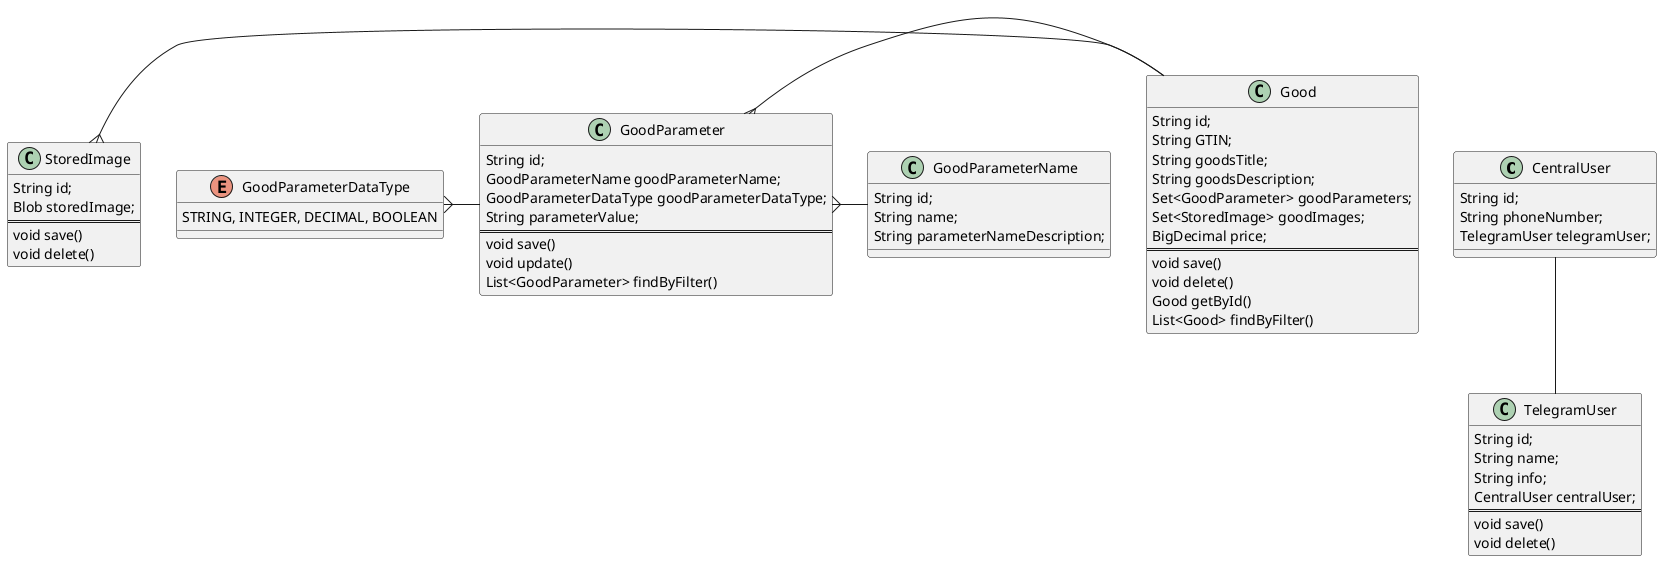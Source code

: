 @startuml
class CentralUser {
    String id;
    String phoneNumber;
    TelegramUser telegramUser;
}

class TelegramUser {
    String id;
    String name;
    String info;
    CentralUser centralUser;
    ==
    void save()
    void delete()
}

class Good {
    String id;
    String GTIN;
    String goodsTitle;
    String goodsDescription;
    Set<GoodParameter> goodParameters;
    Set<StoredImage> goodImages;
    BigDecimal price;
    ==
    void save()
    void delete()
    Good getById()
    List<Good> findByFilter()
}

class GoodParameter {
    String id;
    GoodParameterName goodParameterName;
    GoodParameterDataType goodParameterDataType;
    String parameterValue;
    ==
    void save()
    void update()
    List<GoodParameter> findByFilter()
}

class StoredImage {
    String id;
    Blob storedImage;
    ==
    void save()
    void delete()
}

enum GoodParameterDataType {
    STRING, INTEGER, DECIMAL, BOOLEAN
}

class GoodParameterName {
    String id;
    String name;
    String parameterNameDescription;
}

GoodParameter }- Good
GoodParameter }- GoodParameterName
StoredImage }- Good
GoodParameterDataType }- GoodParameter
CentralUser -- TelegramUser
@enduml